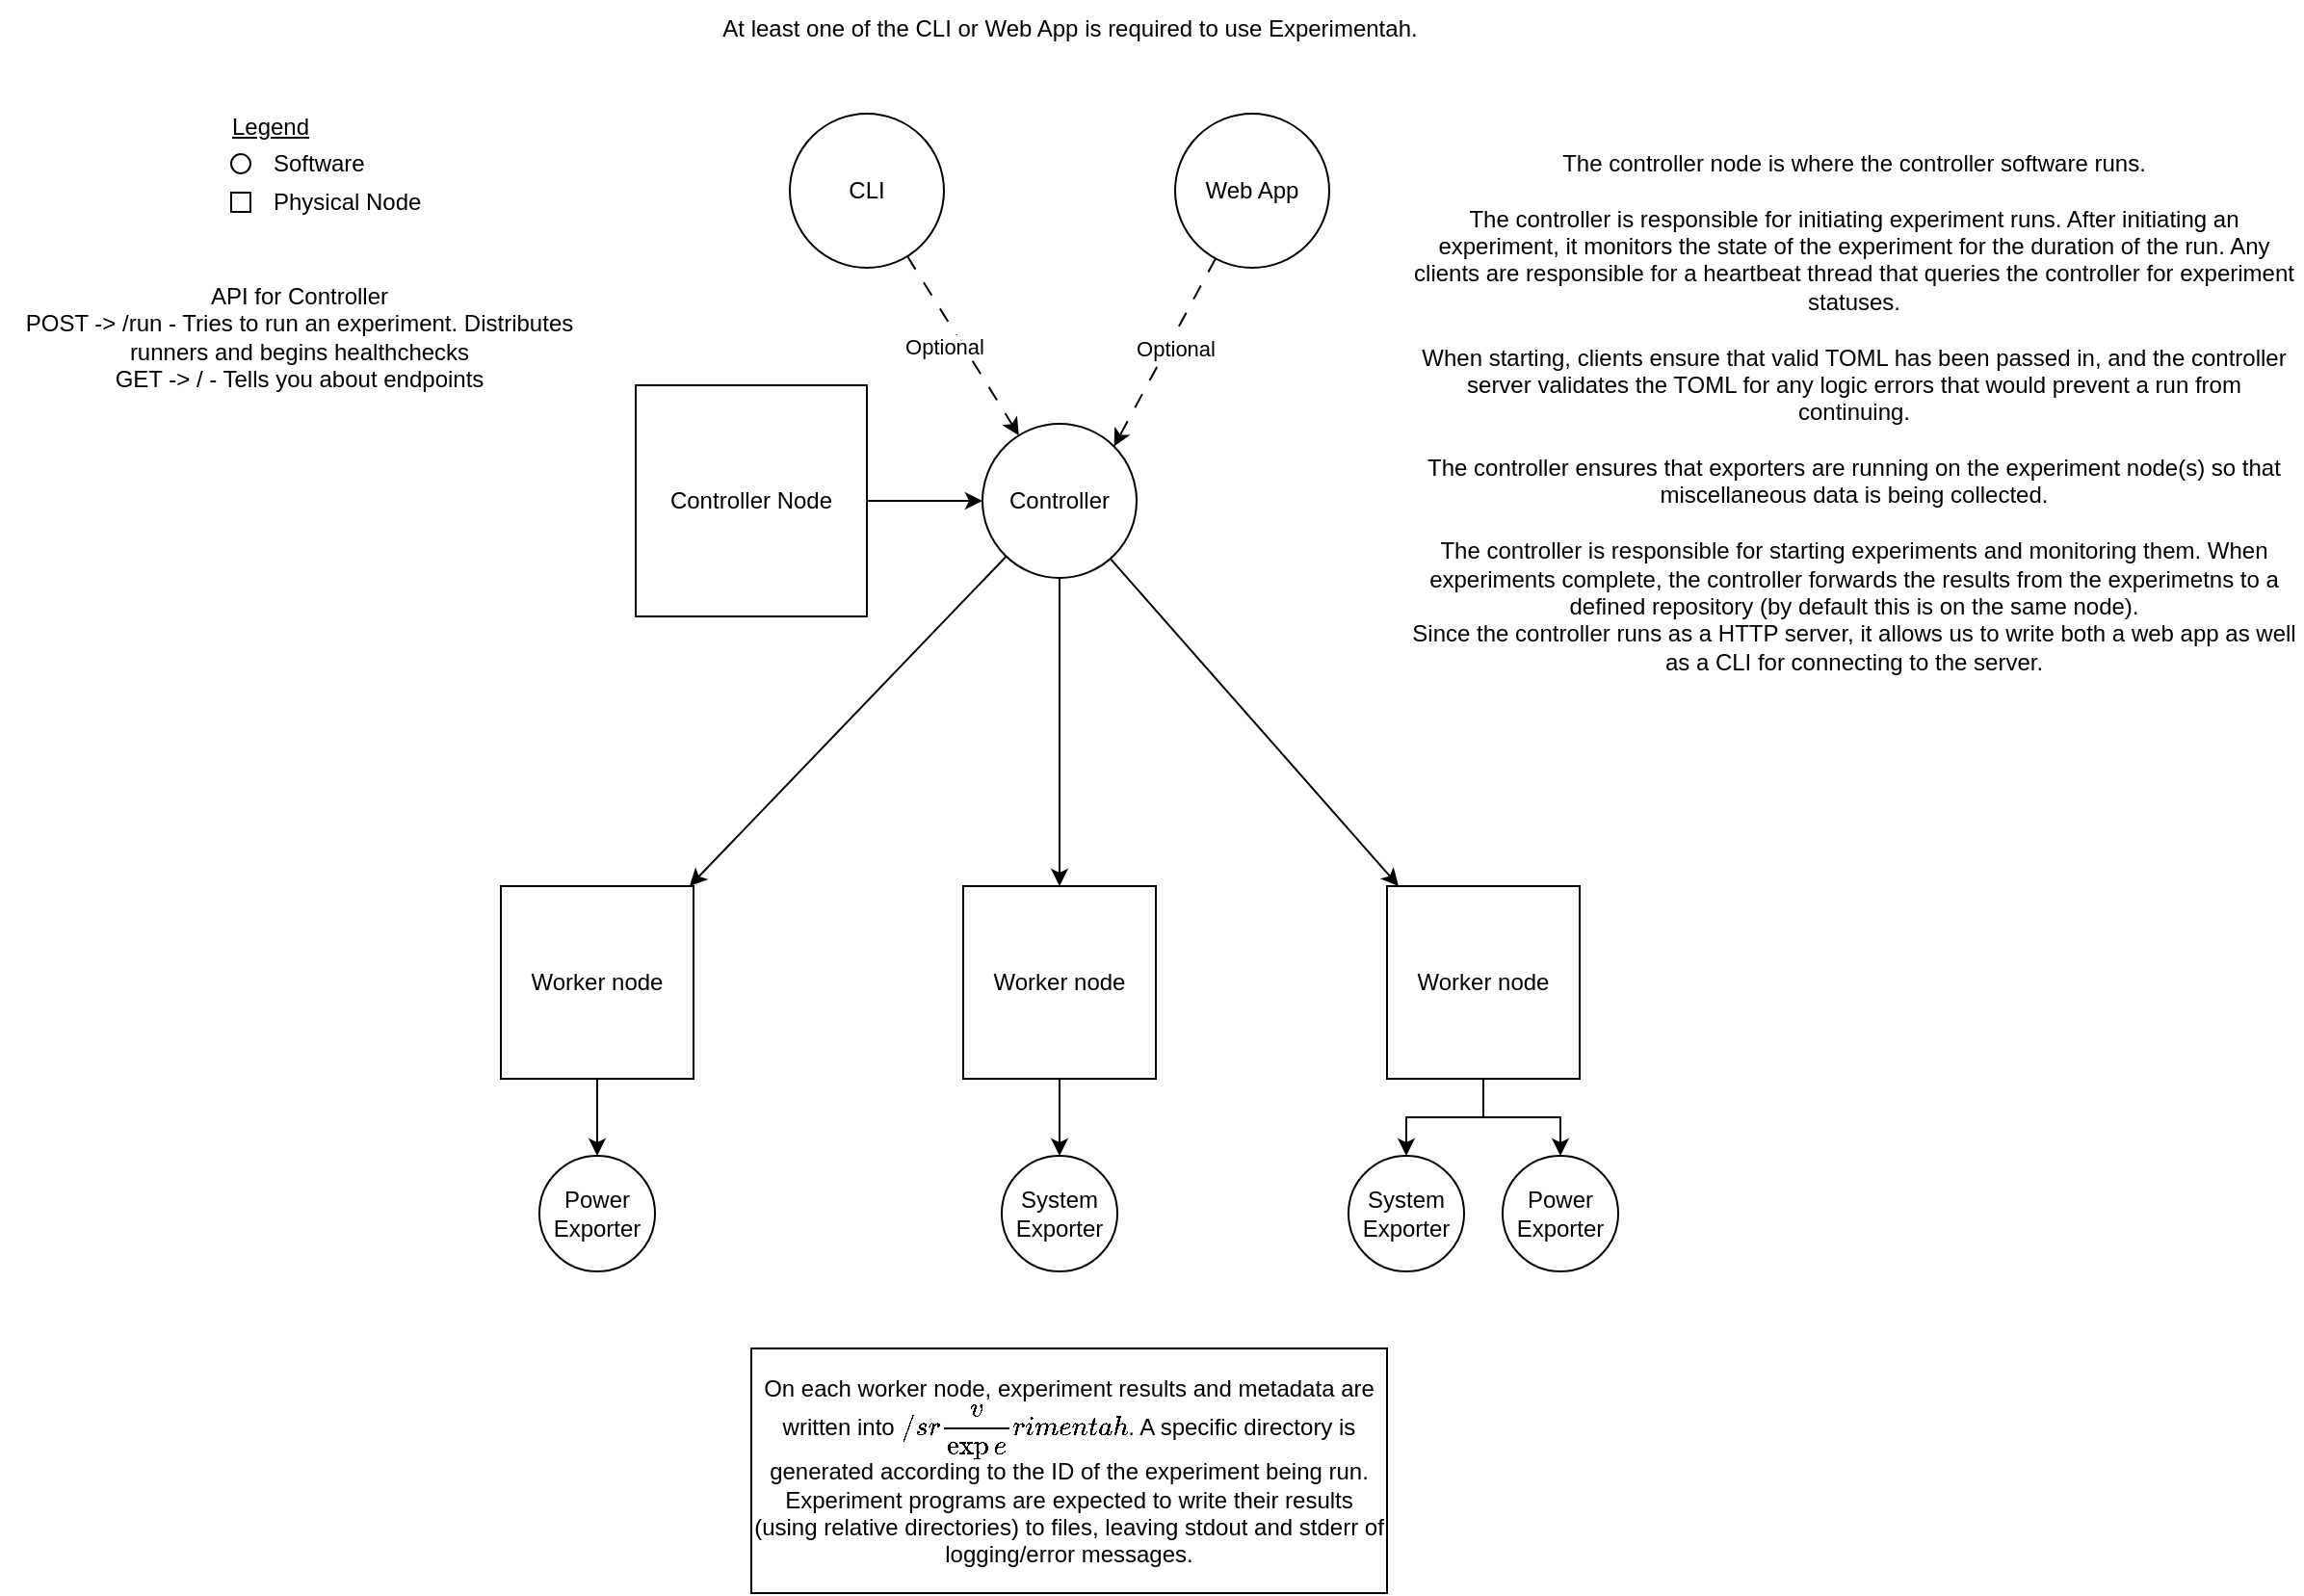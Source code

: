 <mxfile version="27.1.6">
  <diagram name="Page-1" id="yJfNnz3G1z0wKyAGFfoL">
    <mxGraphModel dx="1722" dy="2023" grid="1" gridSize="10" guides="1" tooltips="1" connect="1" arrows="1" fold="1" page="1" pageScale="1" pageWidth="850" pageHeight="1100" math="0" shadow="0">
      <root>
        <mxCell id="0" />
        <mxCell id="1" parent="0" />
        <mxCell id="lsW1dJihJSENQzayv1aU-24" value="" style="group" parent="1" vertex="1" connectable="0">
          <mxGeometry x="140" y="-87" width="170" height="92" as="geometry" />
        </mxCell>
        <mxCell id="lsW1dJihJSENQzayv1aU-17" value="" style="group" parent="lsW1dJihJSENQzayv1aU-24" vertex="1" connectable="0">
          <mxGeometry width="130" height="67" as="geometry" />
        </mxCell>
        <mxCell id="lsW1dJihJSENQzayv1aU-12" value="&lt;div&gt;&lt;u&gt;Legend&lt;/u&gt;&lt;/div&gt;&lt;div&gt;&lt;u&gt;&lt;br&gt;&lt;/u&gt;&lt;/div&gt;" style="text;html=1;align=center;verticalAlign=middle;resizable=0;points=[];autosize=1;strokeColor=none;fillColor=none;" parent="lsW1dJihJSENQzayv1aU-17" vertex="1">
          <mxGeometry width="60" height="40" as="geometry" />
        </mxCell>
        <mxCell id="lsW1dJihJSENQzayv1aU-13" value="" style="ellipse;whiteSpace=wrap;html=1;aspect=fixed;" parent="lsW1dJihJSENQzayv1aU-17" vertex="1">
          <mxGeometry x="10" y="27" width="10" height="10" as="geometry" />
        </mxCell>
        <mxCell id="lsW1dJihJSENQzayv1aU-14" value="Software" style="text;html=1;align=left;verticalAlign=middle;resizable=0;points=[];autosize=1;strokeColor=none;fillColor=none;" parent="lsW1dJihJSENQzayv1aU-17" vertex="1">
          <mxGeometry x="30" y="17" width="70" height="30" as="geometry" />
        </mxCell>
        <mxCell id="lsW1dJihJSENQzayv1aU-15" value="" style="rounded=0;whiteSpace=wrap;html=1;" parent="lsW1dJihJSENQzayv1aU-17" vertex="1">
          <mxGeometry x="10" y="47" width="10" height="10" as="geometry" />
        </mxCell>
        <mxCell id="lsW1dJihJSENQzayv1aU-16" value="Physical Node" style="text;html=1;align=left;verticalAlign=middle;resizable=0;points=[];autosize=1;strokeColor=none;fillColor=none;" parent="lsW1dJihJSENQzayv1aU-17" vertex="1">
          <mxGeometry x="30" y="37" width="100" height="30" as="geometry" />
        </mxCell>
        <mxCell id="lsW1dJihJSENQzayv1aU-25" value="&lt;div&gt;System Exporter&lt;/div&gt;" style="ellipse;whiteSpace=wrap;html=1;" parent="1" vertex="1">
          <mxGeometry x="550" y="460" width="60" height="60" as="geometry" />
        </mxCell>
        <mxCell id="lsW1dJihJSENQzayv1aU-26" value="&lt;div&gt;System Exporter&lt;/div&gt;" style="ellipse;whiteSpace=wrap;html=1;" parent="1" vertex="1">
          <mxGeometry x="730" y="460" width="60" height="60" as="geometry" />
        </mxCell>
        <mxCell id="lsW1dJihJSENQzayv1aU-27" value="&lt;div&gt;Power&lt;/div&gt;&lt;div&gt;Exporter&lt;/div&gt;" style="ellipse;whiteSpace=wrap;html=1;" parent="1" vertex="1">
          <mxGeometry x="810" y="460" width="60" height="60" as="geometry" />
        </mxCell>
        <mxCell id="yNnBTmPfQQXxcLFnvQE1-1" value="API for Controller&lt;div&gt;POST -&amp;gt; /run - Tries to run an experiment. Distributes&lt;br&gt;runners and begins healthchecks&lt;/div&gt;&lt;div&gt;GET -&amp;gt; / - Tells you about endpoints&lt;/div&gt;" style="text;html=1;align=center;verticalAlign=middle;resizable=0;points=[];autosize=1;strokeColor=none;fillColor=none;" vertex="1" parent="1">
          <mxGeometry x="30" width="310" height="70" as="geometry" />
        </mxCell>
        <mxCell id="yNnBTmPfQQXxcLFnvQE1-15" style="rounded=0;orthogonalLoop=1;jettySize=auto;html=1;dashed=1;dashPattern=8 8;" edge="1" parent="1" source="yNnBTmPfQQXxcLFnvQE1-4" target="yNnBTmPfQQXxcLFnvQE1-10">
          <mxGeometry relative="1" as="geometry" />
        </mxCell>
        <mxCell id="yNnBTmPfQQXxcLFnvQE1-16" value="Optional" style="edgeLabel;html=1;align=center;verticalAlign=middle;resizable=0;points=[];" vertex="1" connectable="0" parent="yNnBTmPfQQXxcLFnvQE1-15">
          <mxGeometry x="-0.309" y="3" relative="1" as="geometry">
            <mxPoint x="-4" y="16" as="offset" />
          </mxGeometry>
        </mxCell>
        <mxCell id="yNnBTmPfQQXxcLFnvQE1-4" value="CLI" style="ellipse;whiteSpace=wrap;html=1;" vertex="1" parent="1">
          <mxGeometry x="440" y="-81" width="80" height="80" as="geometry" />
        </mxCell>
        <mxCell id="yNnBTmPfQQXxcLFnvQE1-6" style="rounded=0;orthogonalLoop=1;jettySize=auto;html=1;entryX=1;entryY=0;entryDx=0;entryDy=0;dashed=1;dashPattern=8 8;" edge="1" parent="1" source="yNnBTmPfQQXxcLFnvQE1-5" target="yNnBTmPfQQXxcLFnvQE1-10">
          <mxGeometry relative="1" as="geometry" />
        </mxCell>
        <mxCell id="yNnBTmPfQQXxcLFnvQE1-13" value="Optional" style="edgeLabel;html=1;align=center;verticalAlign=middle;resizable=0;points=[];" vertex="1" connectable="0" parent="yNnBTmPfQQXxcLFnvQE1-6">
          <mxGeometry x="-0.055" relative="1" as="geometry">
            <mxPoint x="4" as="offset" />
          </mxGeometry>
        </mxCell>
        <mxCell id="yNnBTmPfQQXxcLFnvQE1-5" value="Web App" style="ellipse;whiteSpace=wrap;html=1;" vertex="1" parent="1">
          <mxGeometry x="640" y="-81" width="80" height="80" as="geometry" />
        </mxCell>
        <mxCell id="yNnBTmPfQQXxcLFnvQE1-11" style="edgeStyle=orthogonalEdgeStyle;rounded=0;orthogonalLoop=1;jettySize=auto;html=1;" edge="1" parent="1" source="yNnBTmPfQQXxcLFnvQE1-9" target="yNnBTmPfQQXxcLFnvQE1-10">
          <mxGeometry relative="1" as="geometry" />
        </mxCell>
        <mxCell id="yNnBTmPfQQXxcLFnvQE1-9" value="Controller Node" style="whiteSpace=wrap;html=1;" vertex="1" parent="1">
          <mxGeometry x="360" y="60" width="120" height="120" as="geometry" />
        </mxCell>
        <mxCell id="yNnBTmPfQQXxcLFnvQE1-35" style="rounded=0;orthogonalLoop=1;jettySize=auto;html=1;" edge="1" parent="1" source="yNnBTmPfQQXxcLFnvQE1-10" target="yNnBTmPfQQXxcLFnvQE1-23">
          <mxGeometry relative="1" as="geometry" />
        </mxCell>
        <mxCell id="yNnBTmPfQQXxcLFnvQE1-36" style="rounded=0;orthogonalLoop=1;jettySize=auto;html=1;" edge="1" parent="1" source="yNnBTmPfQQXxcLFnvQE1-10" target="yNnBTmPfQQXxcLFnvQE1-24">
          <mxGeometry relative="1" as="geometry" />
        </mxCell>
        <mxCell id="yNnBTmPfQQXxcLFnvQE1-37" style="rounded=0;orthogonalLoop=1;jettySize=auto;html=1;" edge="1" parent="1" source="yNnBTmPfQQXxcLFnvQE1-10" target="yNnBTmPfQQXxcLFnvQE1-22">
          <mxGeometry relative="1" as="geometry" />
        </mxCell>
        <mxCell id="yNnBTmPfQQXxcLFnvQE1-10" value="Controller" style="ellipse;whiteSpace=wrap;html=1;" vertex="1" parent="1">
          <mxGeometry x="540" y="80" width="80" height="80" as="geometry" />
        </mxCell>
        <mxCell id="yNnBTmPfQQXxcLFnvQE1-20" value="The controller node is where the controller software runs.&lt;div&gt;&lt;br&gt;&lt;div&gt;The controller is responsible for initiating experiment runs. After initiating an experiment, it monitors the state of the experiment for the duration of the run. Any clients are responsible for a heartbeat thread that queries the controller for experiment statuses.&lt;/div&gt;&lt;/div&gt;&lt;div&gt;&lt;br&gt;&lt;/div&gt;&lt;div&gt;When starting, clients ensure that valid TOML has been passed in, and the controller server validates the TOML for any logic errors that would prevent a run from continuing.&lt;/div&gt;&lt;div&gt;&lt;br&gt;&lt;/div&gt;&lt;div&gt;The controller ensures that exporters are running on the experiment node(s) so that miscellaneous data is being collected.&lt;/div&gt;&lt;div&gt;&lt;br&gt;&lt;/div&gt;&lt;div&gt;The controller is responsible for starting experiments and monitoring them. When experiments complete, the controller forwards the results from the experimetns to a defined repository (by default this is on the same node).&lt;/div&gt;&lt;div&gt;Since the controller runs as a HTTP server, it allows us to write both a web app as well as a CLI for connecting to the server.&lt;/div&gt;" style="text;html=1;align=center;verticalAlign=middle;whiteSpace=wrap;rounded=0;" vertex="1" parent="1">
          <mxGeometry x="760" y="-81" width="465" height="310" as="geometry" />
        </mxCell>
        <mxCell id="yNnBTmPfQQXxcLFnvQE1-33" style="edgeStyle=orthogonalEdgeStyle;rounded=0;orthogonalLoop=1;jettySize=auto;html=1;" edge="1" parent="1" source="yNnBTmPfQQXxcLFnvQE1-22" target="yNnBTmPfQQXxcLFnvQE1-32">
          <mxGeometry relative="1" as="geometry" />
        </mxCell>
        <mxCell id="yNnBTmPfQQXxcLFnvQE1-22" value="Worker node" style="whiteSpace=wrap;html=1;" vertex="1" parent="1">
          <mxGeometry x="290" y="320" width="100" height="100" as="geometry" />
        </mxCell>
        <mxCell id="yNnBTmPfQQXxcLFnvQE1-31" style="edgeStyle=orthogonalEdgeStyle;rounded=0;orthogonalLoop=1;jettySize=auto;html=1;" edge="1" parent="1" source="yNnBTmPfQQXxcLFnvQE1-23" target="lsW1dJihJSENQzayv1aU-25">
          <mxGeometry relative="1" as="geometry" />
        </mxCell>
        <mxCell id="yNnBTmPfQQXxcLFnvQE1-23" value="Worker node" style="whiteSpace=wrap;html=1;" vertex="1" parent="1">
          <mxGeometry x="530" y="320" width="100" height="100" as="geometry" />
        </mxCell>
        <mxCell id="yNnBTmPfQQXxcLFnvQE1-29" style="edgeStyle=orthogonalEdgeStyle;rounded=0;orthogonalLoop=1;jettySize=auto;html=1;" edge="1" parent="1" source="yNnBTmPfQQXxcLFnvQE1-24" target="lsW1dJihJSENQzayv1aU-26">
          <mxGeometry relative="1" as="geometry" />
        </mxCell>
        <mxCell id="yNnBTmPfQQXxcLFnvQE1-30" style="edgeStyle=orthogonalEdgeStyle;rounded=0;orthogonalLoop=1;jettySize=auto;html=1;" edge="1" parent="1" source="yNnBTmPfQQXxcLFnvQE1-24" target="lsW1dJihJSENQzayv1aU-27">
          <mxGeometry relative="1" as="geometry" />
        </mxCell>
        <mxCell id="yNnBTmPfQQXxcLFnvQE1-24" value="Worker node" style="whiteSpace=wrap;html=1;" vertex="1" parent="1">
          <mxGeometry x="750" y="320" width="100" height="100" as="geometry" />
        </mxCell>
        <mxCell id="yNnBTmPfQQXxcLFnvQE1-25" value="&lt;div&gt;On each worker node, experiment results and metadata are written into `/srv/experimentah`. A specific directory is generated according to the ID of the experiment being run. Experiment programs are expected to write their results (using relative directories) to files, leaving stdout and stderr of logging/error messages.&lt;/div&gt;" style="whiteSpace=wrap;html=1;" vertex="1" parent="1">
          <mxGeometry x="420" y="560" width="330" height="127" as="geometry" />
        </mxCell>
        <mxCell id="yNnBTmPfQQXxcLFnvQE1-32" value="&lt;div&gt;Power&lt;/div&gt;&lt;div&gt;Exporter&lt;/div&gt;" style="ellipse;whiteSpace=wrap;html=1;" vertex="1" parent="1">
          <mxGeometry x="310" y="460" width="60" height="60" as="geometry" />
        </mxCell>
        <mxCell id="yNnBTmPfQQXxcLFnvQE1-38" value="At least one of the CLI or Web App is required to use Experimentah." style="text;html=1;align=center;verticalAlign=middle;resizable=0;points=[];autosize=1;strokeColor=none;fillColor=none;" vertex="1" parent="1">
          <mxGeometry x="395" y="-140" width="380" height="30" as="geometry" />
        </mxCell>
      </root>
    </mxGraphModel>
  </diagram>
</mxfile>
